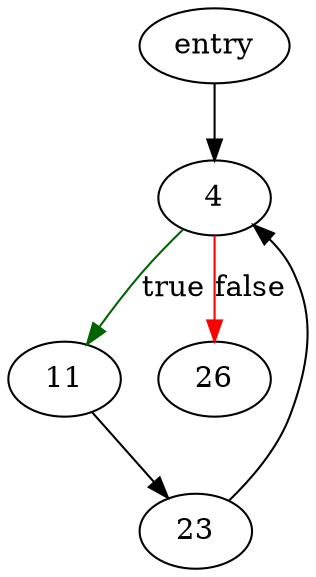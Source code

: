 digraph "btreeReleaseAllCursorPages" {
	// Node definitions.
	1 [label=entry];
	4;
	11;
	23;
	26;

	// Edge definitions.
	1 -> 4;
	4 -> 11 [
		color=darkgreen
		label=true
	];
	4 -> 26 [
		color=red
		label=false
	];
	11 -> 23;
	23 -> 4;
}